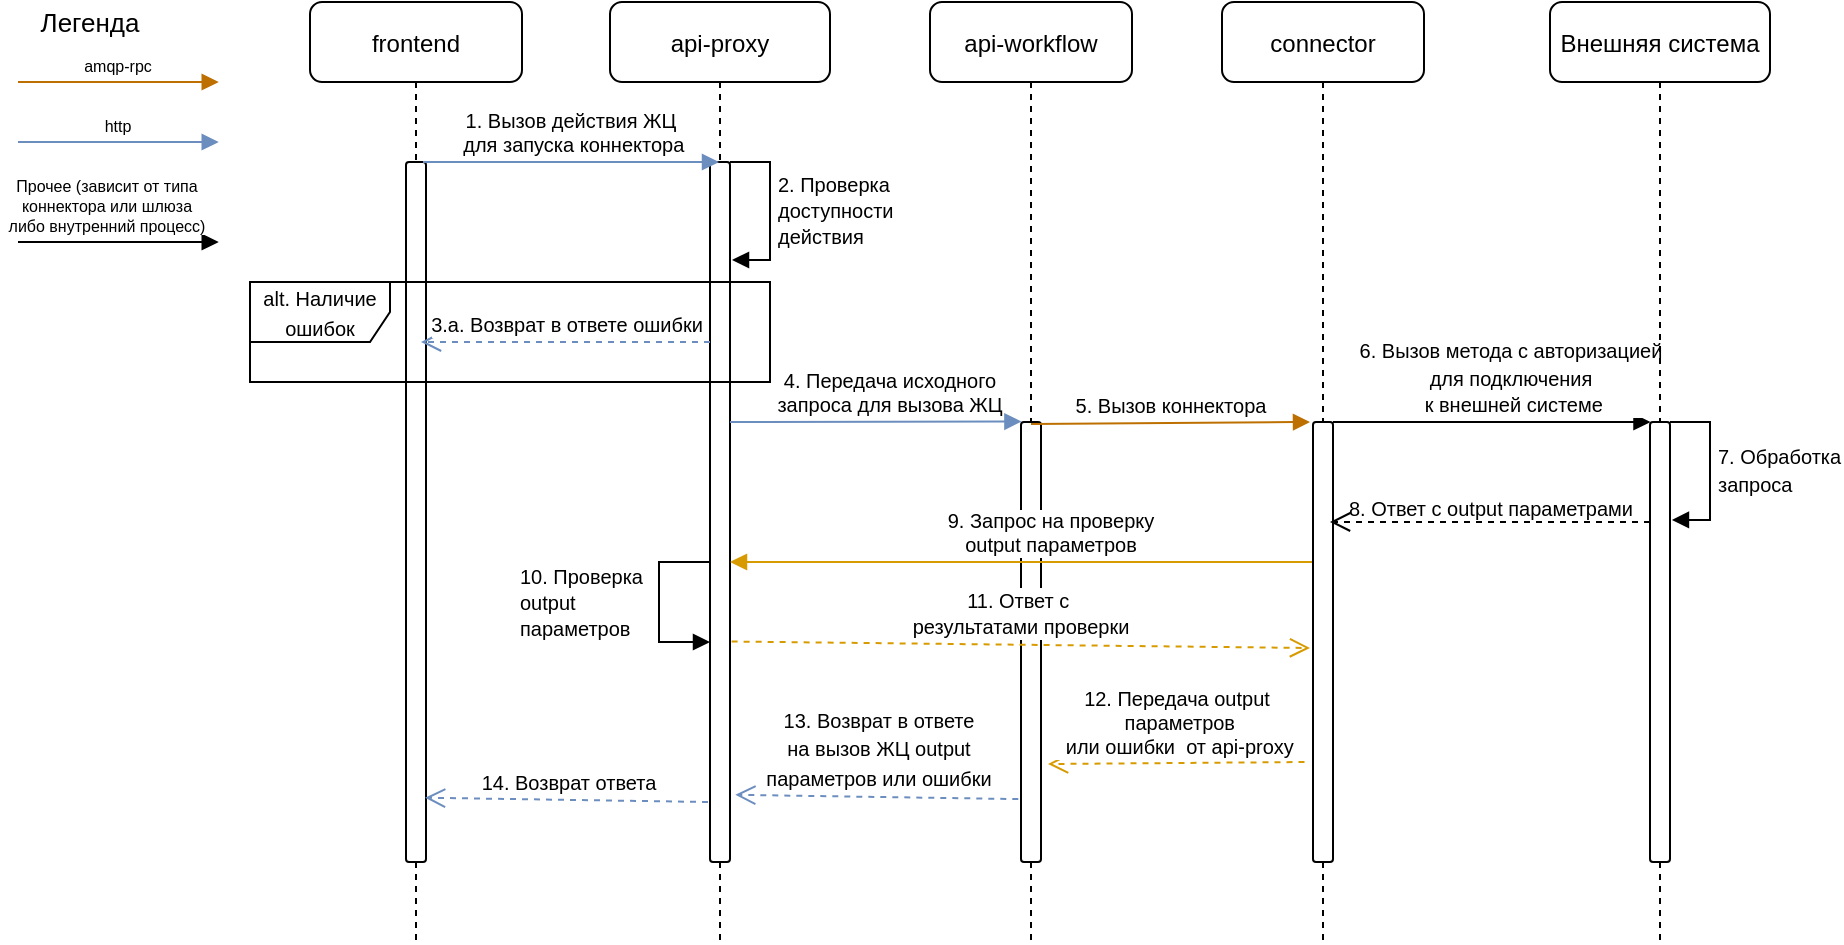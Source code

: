 <mxfile version="21.6.8" type="github">
  <diagram id="diHue1xjM9dKSyUA_bX2" name="Страница 1">
    <mxGraphModel dx="1647" dy="-1477" grid="1" gridSize="10" guides="1" tooltips="1" connect="1" arrows="1" fold="1" page="1" pageScale="1" pageWidth="827" pageHeight="1169" math="0" shadow="0">
      <root>
        <mxCell id="0" />
        <mxCell id="1" parent="0" />
        <mxCell id="DBqBX5XTg0c57IkKPr6O-16" value="amqp-rpc" style="verticalAlign=bottom;endArrow=block;shadow=0;strokeWidth=1;fontSize=8;entryX=-0.033;entryY=0.001;entryDx=0;entryDy=0;entryPerimeter=0;fillColor=#f0a30a;strokeColor=#BD7000;" parent="1" edge="1">
          <mxGeometry relative="1" as="geometry">
            <mxPoint x="34" y="2400" as="sourcePoint" />
            <mxPoint x="134.37" y="2400" as="targetPoint" />
          </mxGeometry>
        </mxCell>
        <mxCell id="DBqBX5XTg0c57IkKPr6O-17" value="http" style="verticalAlign=bottom;endArrow=block;shadow=0;strokeWidth=1;fontSize=8;entryX=-0.033;entryY=0.001;entryDx=0;entryDy=0;entryPerimeter=0;gradientColor=#7ea6e0;fillColor=#dae8fc;strokeColor=#6c8ebf;" parent="1" edge="1">
          <mxGeometry relative="1" as="geometry">
            <mxPoint x="34" y="2430" as="sourcePoint" />
            <mxPoint x="134.37" y="2430" as="targetPoint" />
          </mxGeometry>
        </mxCell>
        <mxCell id="DBqBX5XTg0c57IkKPr6O-18" value="Прочее (зависит от типа &#xa;коннектора или шлюза&#xa; либо внутренний процесс) " style="verticalAlign=bottom;endArrow=block;shadow=0;strokeWidth=1;fontSize=8;entryX=-0.033;entryY=0.001;entryDx=0;entryDy=0;entryPerimeter=0;" parent="1" edge="1">
          <mxGeometry x="-0.115" relative="1" as="geometry">
            <mxPoint x="34" y="2480" as="sourcePoint" />
            <mxPoint x="134.37" y="2480" as="targetPoint" />
            <mxPoint as="offset" />
          </mxGeometry>
        </mxCell>
        <mxCell id="DBqBX5XTg0c57IkKPr6O-19" value="Легенда" style="text;html=1;strokeColor=none;fillColor=none;align=center;verticalAlign=middle;whiteSpace=wrap;rounded=0;fontSize=13;" parent="1" vertex="1">
          <mxGeometry x="50" y="2360" width="40" height="20" as="geometry" />
        </mxCell>
        <mxCell id="DBqBX5XTg0c57IkKPr6O-21" value="frontend" style="shape=umlLifeline;perimeter=lifelinePerimeter;container=1;collapsible=0;recursiveResize=0;rounded=1;shadow=0;strokeWidth=1;fontSize=12;" parent="1" vertex="1">
          <mxGeometry x="180" y="2360" width="106" height="470" as="geometry" />
        </mxCell>
        <mxCell id="DBqBX5XTg0c57IkKPr6O-22" value="" style="points=[];perimeter=orthogonalPerimeter;rounded=1;shadow=0;strokeWidth=1;" parent="DBqBX5XTg0c57IkKPr6O-21" vertex="1">
          <mxGeometry x="48" y="80" width="10" height="350" as="geometry" />
        </mxCell>
        <mxCell id="DBqBX5XTg0c57IkKPr6O-23" value="api-proxy" style="shape=umlLifeline;perimeter=lifelinePerimeter;container=1;collapsible=0;recursiveResize=0;rounded=1;shadow=0;strokeWidth=1;" parent="1" vertex="1">
          <mxGeometry x="330" y="2360" width="110" height="470" as="geometry" />
        </mxCell>
        <mxCell id="DBqBX5XTg0c57IkKPr6O-24" value="" style="points=[];perimeter=orthogonalPerimeter;rounded=1;shadow=0;strokeWidth=1;" parent="DBqBX5XTg0c57IkKPr6O-23" vertex="1">
          <mxGeometry x="50" y="80" width="10" height="350" as="geometry" />
        </mxCell>
        <mxCell id="DBqBX5XTg0c57IkKPr6O-25" value="&lt;font style=&quot;font-size: 10px&quot;&gt;2. Проверка &lt;br&gt;доступности &lt;br&gt;действия&lt;br&gt;&lt;/font&gt;" style="html=1;align=left;spacingLeft=2;endArrow=block;rounded=1;edgeStyle=orthogonalEdgeStyle;curved=0;rounded=0;exitX=1.002;exitY=0.431;exitDx=0;exitDy=0;exitPerimeter=0;" parent="DBqBX5XTg0c57IkKPr6O-23" edge="1">
          <mxGeometry relative="1" as="geometry">
            <mxPoint x="60" y="80" as="sourcePoint" />
            <Array as="points">
              <mxPoint x="80" y="80" />
              <mxPoint x="80" y="129" />
            </Array>
            <mxPoint x="61" y="129" as="targetPoint" />
          </mxGeometry>
        </mxCell>
        <mxCell id="DBqBX5XTg0c57IkKPr6O-26" value="&lt;font style=&quot;font-size: 10px&quot;&gt;10. Проверка&lt;br&gt;output &lt;br&gt;параметров&lt;/font&gt;" style="html=1;align=left;spacingLeft=2;endArrow=block;rounded=1;edgeStyle=orthogonalEdgeStyle;curved=0;rounded=0;exitX=-0.026;exitY=0.355;exitDx=0;exitDy=0;exitPerimeter=0;entryX=0.012;entryY=0.449;entryDx=0;entryDy=0;entryPerimeter=0;" parent="DBqBX5XTg0c57IkKPr6O-23" edge="1">
          <mxGeometry y="-74" relative="1" as="geometry">
            <mxPoint x="50" y="280" as="sourcePoint" />
            <Array as="points">
              <mxPoint x="24.5" y="280" />
              <mxPoint x="24.5" y="320" />
            </Array>
            <mxPoint x="50" y="320" as="targetPoint" />
            <mxPoint as="offset" />
          </mxGeometry>
        </mxCell>
        <mxCell id="DBqBX5XTg0c57IkKPr6O-27" value="api-workflow" style="shape=umlLifeline;perimeter=lifelinePerimeter;container=1;collapsible=0;recursiveResize=0;rounded=1;shadow=0;strokeWidth=1;size=40;" parent="1" vertex="1">
          <mxGeometry x="490" y="2360" width="101" height="470" as="geometry" />
        </mxCell>
        <mxCell id="DBqBX5XTg0c57IkKPr6O-28" value="" style="points=[];perimeter=orthogonalPerimeter;rounded=1;shadow=0;strokeWidth=1;" parent="DBqBX5XTg0c57IkKPr6O-27" vertex="1">
          <mxGeometry x="45.5" y="210" width="10" height="220" as="geometry" />
        </mxCell>
        <mxCell id="DBqBX5XTg0c57IkKPr6O-29" value="9. Запрос на проверку&lt;br&gt;output параметров" style="html=1;verticalAlign=bottom;endArrow=block;fontSize=10;gradientColor=#ffa500;fillColor=#ffcd28;strokeColor=#d79b00;" parent="DBqBX5XTg0c57IkKPr6O-27" edge="1">
          <mxGeometry x="-0.097" width="80" relative="1" as="geometry">
            <mxPoint x="192" y="280" as="sourcePoint" />
            <mxPoint x="-100" y="280" as="targetPoint" />
            <mxPoint as="offset" />
          </mxGeometry>
        </mxCell>
        <mxCell id="DBqBX5XTg0c57IkKPr6O-30" value="connector" style="shape=umlLifeline;perimeter=lifelinePerimeter;container=1;collapsible=0;recursiveResize=0;rounded=1;shadow=0;strokeWidth=1;" parent="1" vertex="1">
          <mxGeometry x="636" y="2360" width="101" height="470" as="geometry" />
        </mxCell>
        <mxCell id="DBqBX5XTg0c57IkKPr6O-31" value="" style="points=[];perimeter=orthogonalPerimeter;rounded=1;shadow=0;strokeWidth=1;" parent="DBqBX5XTg0c57IkKPr6O-30" vertex="1">
          <mxGeometry x="45.5" y="210" width="10" height="220" as="geometry" />
        </mxCell>
        <mxCell id="DBqBX5XTg0c57IkKPr6O-32" value="&lt;font style=&quot;font-size: 10px&quot;&gt;6.&amp;nbsp;Вызов метода с авторизацией&lt;br style=&quot;padding: 0px ; margin: 0px&quot;&gt;для подключения&lt;br&gt;&amp;nbsp;к внешней системе&lt;/font&gt;" style="html=1;verticalAlign=bottom;endArrow=block;edgeStyle=elbowEdgeStyle;elbow=vertical;curved=0;rounded=1;exitX=1.014;exitY=0.2;exitDx=0;exitDy=0;exitPerimeter=0;entryX=0.025;entryY=0;entryDx=0;entryDy=0;entryPerimeter=0;" parent="DBqBX5XTg0c57IkKPr6O-30" target="DBqBX5XTg0c57IkKPr6O-34" edge="1">
          <mxGeometry x="0.115" width="80" relative="1" as="geometry">
            <mxPoint x="55.5" y="210" as="sourcePoint" />
            <mxPoint x="210.15" y="212.34" as="targetPoint" />
            <mxPoint as="offset" />
          </mxGeometry>
        </mxCell>
        <mxCell id="DBqBX5XTg0c57IkKPr6O-33" value="Внешняя система" style="shape=umlLifeline;perimeter=lifelinePerimeter;container=1;collapsible=0;recursiveResize=0;rounded=1;shadow=0;strokeWidth=1;" parent="1" vertex="1">
          <mxGeometry x="800" y="2360" width="110" height="470" as="geometry" />
        </mxCell>
        <mxCell id="DBqBX5XTg0c57IkKPr6O-34" value="" style="points=[];perimeter=orthogonalPerimeter;rounded=1;shadow=0;strokeWidth=1;" parent="DBqBX5XTg0c57IkKPr6O-33" vertex="1">
          <mxGeometry x="50" y="210" width="10" height="220" as="geometry" />
        </mxCell>
        <mxCell id="DBqBX5XTg0c57IkKPr6O-35" value="&lt;font style=&quot;font-size: 10px&quot;&gt;7. Обработка &lt;br&gt;запроса&lt;/font&gt;" style="html=1;align=left;spacingLeft=2;endArrow=block;rounded=1;edgeStyle=orthogonalEdgeStyle;curved=0;rounded=0;exitX=1.002;exitY=0.431;exitDx=0;exitDy=0;exitPerimeter=0;" parent="DBqBX5XTg0c57IkKPr6O-33" edge="1">
          <mxGeometry relative="1" as="geometry">
            <mxPoint x="60" y="210.0" as="sourcePoint" />
            <Array as="points">
              <mxPoint x="80" y="210" />
              <mxPoint x="80" y="259" />
            </Array>
            <mxPoint x="60.98" y="258.98" as="targetPoint" />
          </mxGeometry>
        </mxCell>
        <mxCell id="DBqBX5XTg0c57IkKPr6O-36" value="" style="html=1;verticalAlign=bottom;endArrow=open;dashed=1;endSize=8;" parent="DBqBX5XTg0c57IkKPr6O-33" edge="1">
          <mxGeometry relative="1" as="geometry">
            <mxPoint x="50.0" y="260" as="sourcePoint" />
            <mxPoint x="-110" y="260" as="targetPoint" />
            <Array as="points" />
          </mxGeometry>
        </mxCell>
        <mxCell id="DBqBX5XTg0c57IkKPr6O-37" value="1. Вызов действия ЖЦ&#xa; для запуска коннектора" style="verticalAlign=bottom;endArrow=block;shadow=0;strokeWidth=1;fontSize=10;gradientColor=#7ea6e0;fillColor=#dae8fc;strokeColor=#6c8ebf;" parent="1" target="DBqBX5XTg0c57IkKPr6O-23" edge="1">
          <mxGeometry x="-0.002" relative="1" as="geometry">
            <mxPoint x="236.5" y="2440" as="sourcePoint" />
            <mxPoint x="340" y="2440" as="targetPoint" />
            <mxPoint as="offset" />
          </mxGeometry>
        </mxCell>
        <mxCell id="DBqBX5XTg0c57IkKPr6O-38" value="&lt;font style=&quot;font-size: 10px;&quot;&gt;alt. Наличие ошибок&lt;/font&gt;" style="shape=umlFrame;whiteSpace=wrap;html=1;pointerEvents=0;width=70;height=30;rounded=1;" parent="1" vertex="1">
          <mxGeometry x="150" y="2500" width="260" height="50" as="geometry" />
        </mxCell>
        <mxCell id="DBqBX5XTg0c57IkKPr6O-39" value="&lt;span style=&quot;font-size: 10px&quot;&gt;3.а. Возврат в ответе ошибки&lt;/span&gt;" style="html=1;verticalAlign=bottom;endArrow=open;dashed=1;endSize=8;fontSize=12;gradientColor=#7ea6e0;fillColor=#dae8fc;strokeColor=#6c8ebf;" parent="1" edge="1">
          <mxGeometry relative="1" as="geometry">
            <mxPoint x="380" y="2530" as="sourcePoint" />
            <mxPoint x="235.5" y="2530" as="targetPoint" />
          </mxGeometry>
        </mxCell>
        <mxCell id="DBqBX5XTg0c57IkKPr6O-40" value="4. Передача исходного &#xa;запроса для вызова ЖЦ" style="verticalAlign=bottom;endArrow=block;shadow=0;strokeWidth=1;fontSize=10;gradientColor=#7ea6e0;fillColor=#dae8fc;strokeColor=#6c8ebf;entryX=0.021;entryY=-0.001;entryDx=0;entryDy=0;entryPerimeter=0;" parent="1" target="DBqBX5XTg0c57IkKPr6O-28" edge="1">
          <mxGeometry x="0.098" relative="1" as="geometry">
            <mxPoint x="390" y="2570" as="sourcePoint" />
            <mxPoint x="520" y="2570" as="targetPoint" />
            <mxPoint as="offset" />
          </mxGeometry>
        </mxCell>
        <mxCell id="DBqBX5XTg0c57IkKPr6O-41" value="5. Вызов коннектора" style="verticalAlign=bottom;endArrow=block;shadow=0;strokeWidth=1;fontSize=10;exitX=1.015;exitY=0.134;exitDx=0;exitDy=0;exitPerimeter=0;fillColor=#f0a30a;strokeColor=#BD7000;" parent="1" edge="1">
          <mxGeometry relative="1" as="geometry">
            <mxPoint x="540.5" y="2571" as="sourcePoint" />
            <mxPoint x="680" y="2570" as="targetPoint" />
          </mxGeometry>
        </mxCell>
        <mxCell id="DBqBX5XTg0c57IkKPr6O-42" value="&lt;font style=&quot;font-size: 10px&quot;&gt;8. Ответ с output параметрами&lt;/font&gt;" style="text;html=1;align=center;verticalAlign=middle;resizable=0;points=[];autosize=1;strokeColor=none;fillColor=none;rounded=1;" parent="1" vertex="1">
          <mxGeometry x="690" y="2603" width="160" height="20" as="geometry" />
        </mxCell>
        <mxCell id="DBqBX5XTg0c57IkKPr6O-43" value="&lt;span style=&quot;font-size: 10px&quot;&gt;11. Ответ с&amp;nbsp;&lt;/span&gt;&lt;br style=&quot;font-size: 10px&quot;&gt;&lt;span style=&quot;font-size: 10px&quot;&gt;результатами проверки&lt;/span&gt;" style="html=1;verticalAlign=bottom;endArrow=open;dashed=1;endSize=8;gradientColor=#ffa500;fillColor=#ffcd28;strokeColor=#d79b00;exitX=1.081;exitY=0.685;exitDx=0;exitDy=0;exitPerimeter=0;" parent="1" source="DBqBX5XTg0c57IkKPr6O-24" edge="1">
          <mxGeometry relative="1" as="geometry">
            <mxPoint x="530" y="2810" as="sourcePoint" />
            <mxPoint x="680" y="2683" as="targetPoint" />
          </mxGeometry>
        </mxCell>
        <mxCell id="DBqBX5XTg0c57IkKPr6O-44" value="&lt;font style=&quot;font-size: 10px&quot;&gt;12. Передача&amp;nbsp;output&lt;br&gt;&amp;nbsp;параметров&lt;br&gt;&amp;nbsp; или ошибки&amp;nbsp;&amp;nbsp;от api-proxy&amp;nbsp;&lt;/font&gt;" style="html=1;verticalAlign=bottom;endArrow=open;dashed=1;endSize=8;fontSize=10;gradientColor=#ffa500;fillColor=#ffcd28;strokeColor=#d79b00;" parent="1" edge="1">
          <mxGeometry x="0.003" relative="1" as="geometry">
            <mxPoint x="677.25" y="2740" as="sourcePoint" />
            <mxPoint x="549" y="2741" as="targetPoint" />
            <Array as="points" />
            <mxPoint as="offset" />
          </mxGeometry>
        </mxCell>
        <mxCell id="DBqBX5XTg0c57IkKPr6O-45" value="&lt;font style=&quot;font-size: 10px&quot;&gt;13. Возврат в ответе &lt;br&gt;на вызов ЖЦ output&lt;br&gt;параметров или ошибки&lt;br&gt;&lt;/font&gt;" style="html=1;verticalAlign=bottom;endArrow=open;dashed=1;endSize=8;fontSize=12;gradientColor=#7ea6e0;fillColor=#dae8fc;strokeColor=#6c8ebf;exitX=-0.136;exitY=0.857;exitDx=0;exitDy=0;exitPerimeter=0;entryX=1.267;entryY=0.904;entryDx=0;entryDy=0;entryPerimeter=0;" parent="1" source="DBqBX5XTg0c57IkKPr6O-28" target="DBqBX5XTg0c57IkKPr6O-24" edge="1">
          <mxGeometry x="-0.005" relative="1" as="geometry">
            <mxPoint x="528" y="2760" as="sourcePoint" />
            <mxPoint x="390.0" y="2760" as="targetPoint" />
            <mxPoint as="offset" />
          </mxGeometry>
        </mxCell>
        <mxCell id="DBqBX5XTg0c57IkKPr6O-46" value="&lt;font style=&quot;font-size: 10px&quot;&gt;14. Возврат ответа&lt;br&gt;&lt;/font&gt;" style="html=1;verticalAlign=bottom;endArrow=open;dashed=1;endSize=8;fontSize=12;gradientColor=#7ea6e0;fillColor=#dae8fc;strokeColor=#6c8ebf;exitX=-0.136;exitY=0.857;exitDx=0;exitDy=0;exitPerimeter=0;entryX=1.267;entryY=0.904;entryDx=0;entryDy=0;entryPerimeter=0;" parent="1" edge="1">
          <mxGeometry x="-0.005" relative="1" as="geometry">
            <mxPoint x="379" y="2760" as="sourcePoint" />
            <mxPoint x="237.53" y="2757.86" as="targetPoint" />
            <mxPoint as="offset" />
          </mxGeometry>
        </mxCell>
      </root>
    </mxGraphModel>
  </diagram>
</mxfile>

